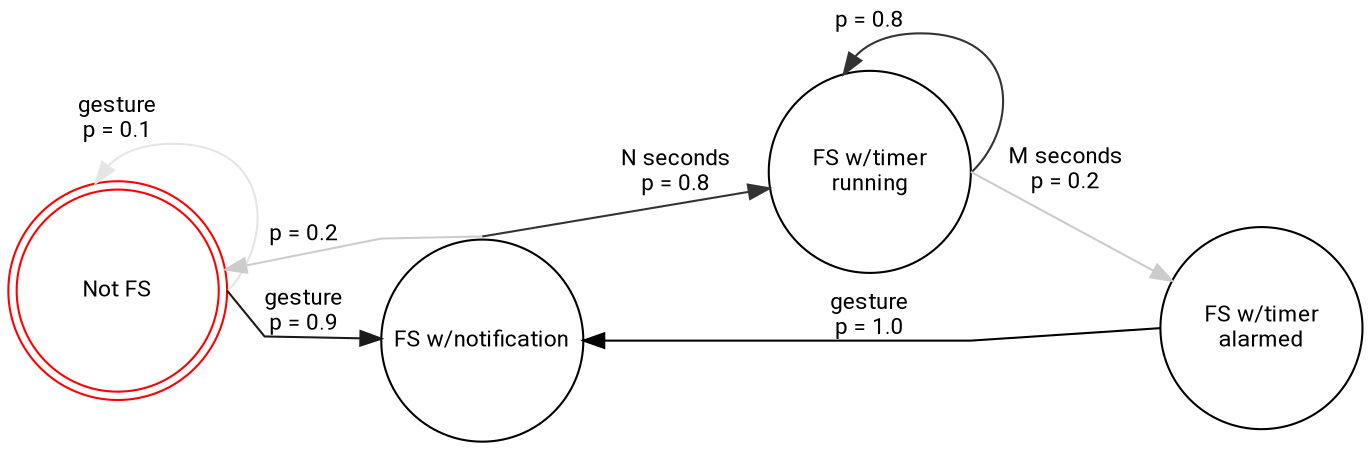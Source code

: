 digraph {
  splines = polyline;
  rankdir=LR;
  node [
    shape = circle
    fontname = "Roboto"
    fontsize = 11
    width = 1.35
    margin = 0
  ];
  edge [
    fontname = "Roboto"
    fontsize = 11
  ];

  nfs [
    label = "Not FS"
    color = red
    shape = doublecircle
  ];
  fs_notif [
    label = "FS w/notification"
  ];
  fs_timer [
    label = "FS w/timer\nrunning"
  ];
  fs_alarmed [
    label = "FS w/timer\nalarmed"
  ];

  nfs:e -> fs_notif [
    label = "gesture\np = 0.9"
    color = grey10
  ];
  nfs:e -> nfs [
    label = "gesture\np = 0.1"
    color = grey90
  ];

  fs_notif:n -> fs_timer [
    label = "N seconds\np = 0.8"
    color = grey20
  ];
  fs_notif:n -> nfs [
    label = "p = 0.2"
    color = grey80
  ];

  fs_timer:e -> fs_alarmed [
    label = "M seconds\np = 0.2"
    color = grey80
  ];
  fs_timer:e -> fs_timer [
    label = "p = 0.8"
    color = grey20
  ];

  fs_alarmed:w -> fs_notif [
    label = "gesture\np = 1.0"
    color = black
  ];
}
